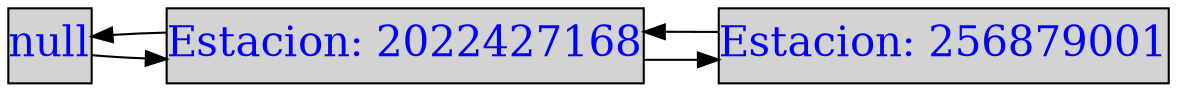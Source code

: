 digraph lista{
rankdir=LR
node [margin=0 fontcolor=blue fontsize=20 width=0.5 shape=box style=filled]
nodo464438369[label="null"];
nodo2022427168[label="Estacion: 2022427168"];
nodo464438369->nodo2022427168;
nodo2022427168->nodo464438369;
nodo256879001[label="Estacion: 256879001"];
nodo2022427168->nodo256879001;
nodo256879001->nodo2022427168;


}
